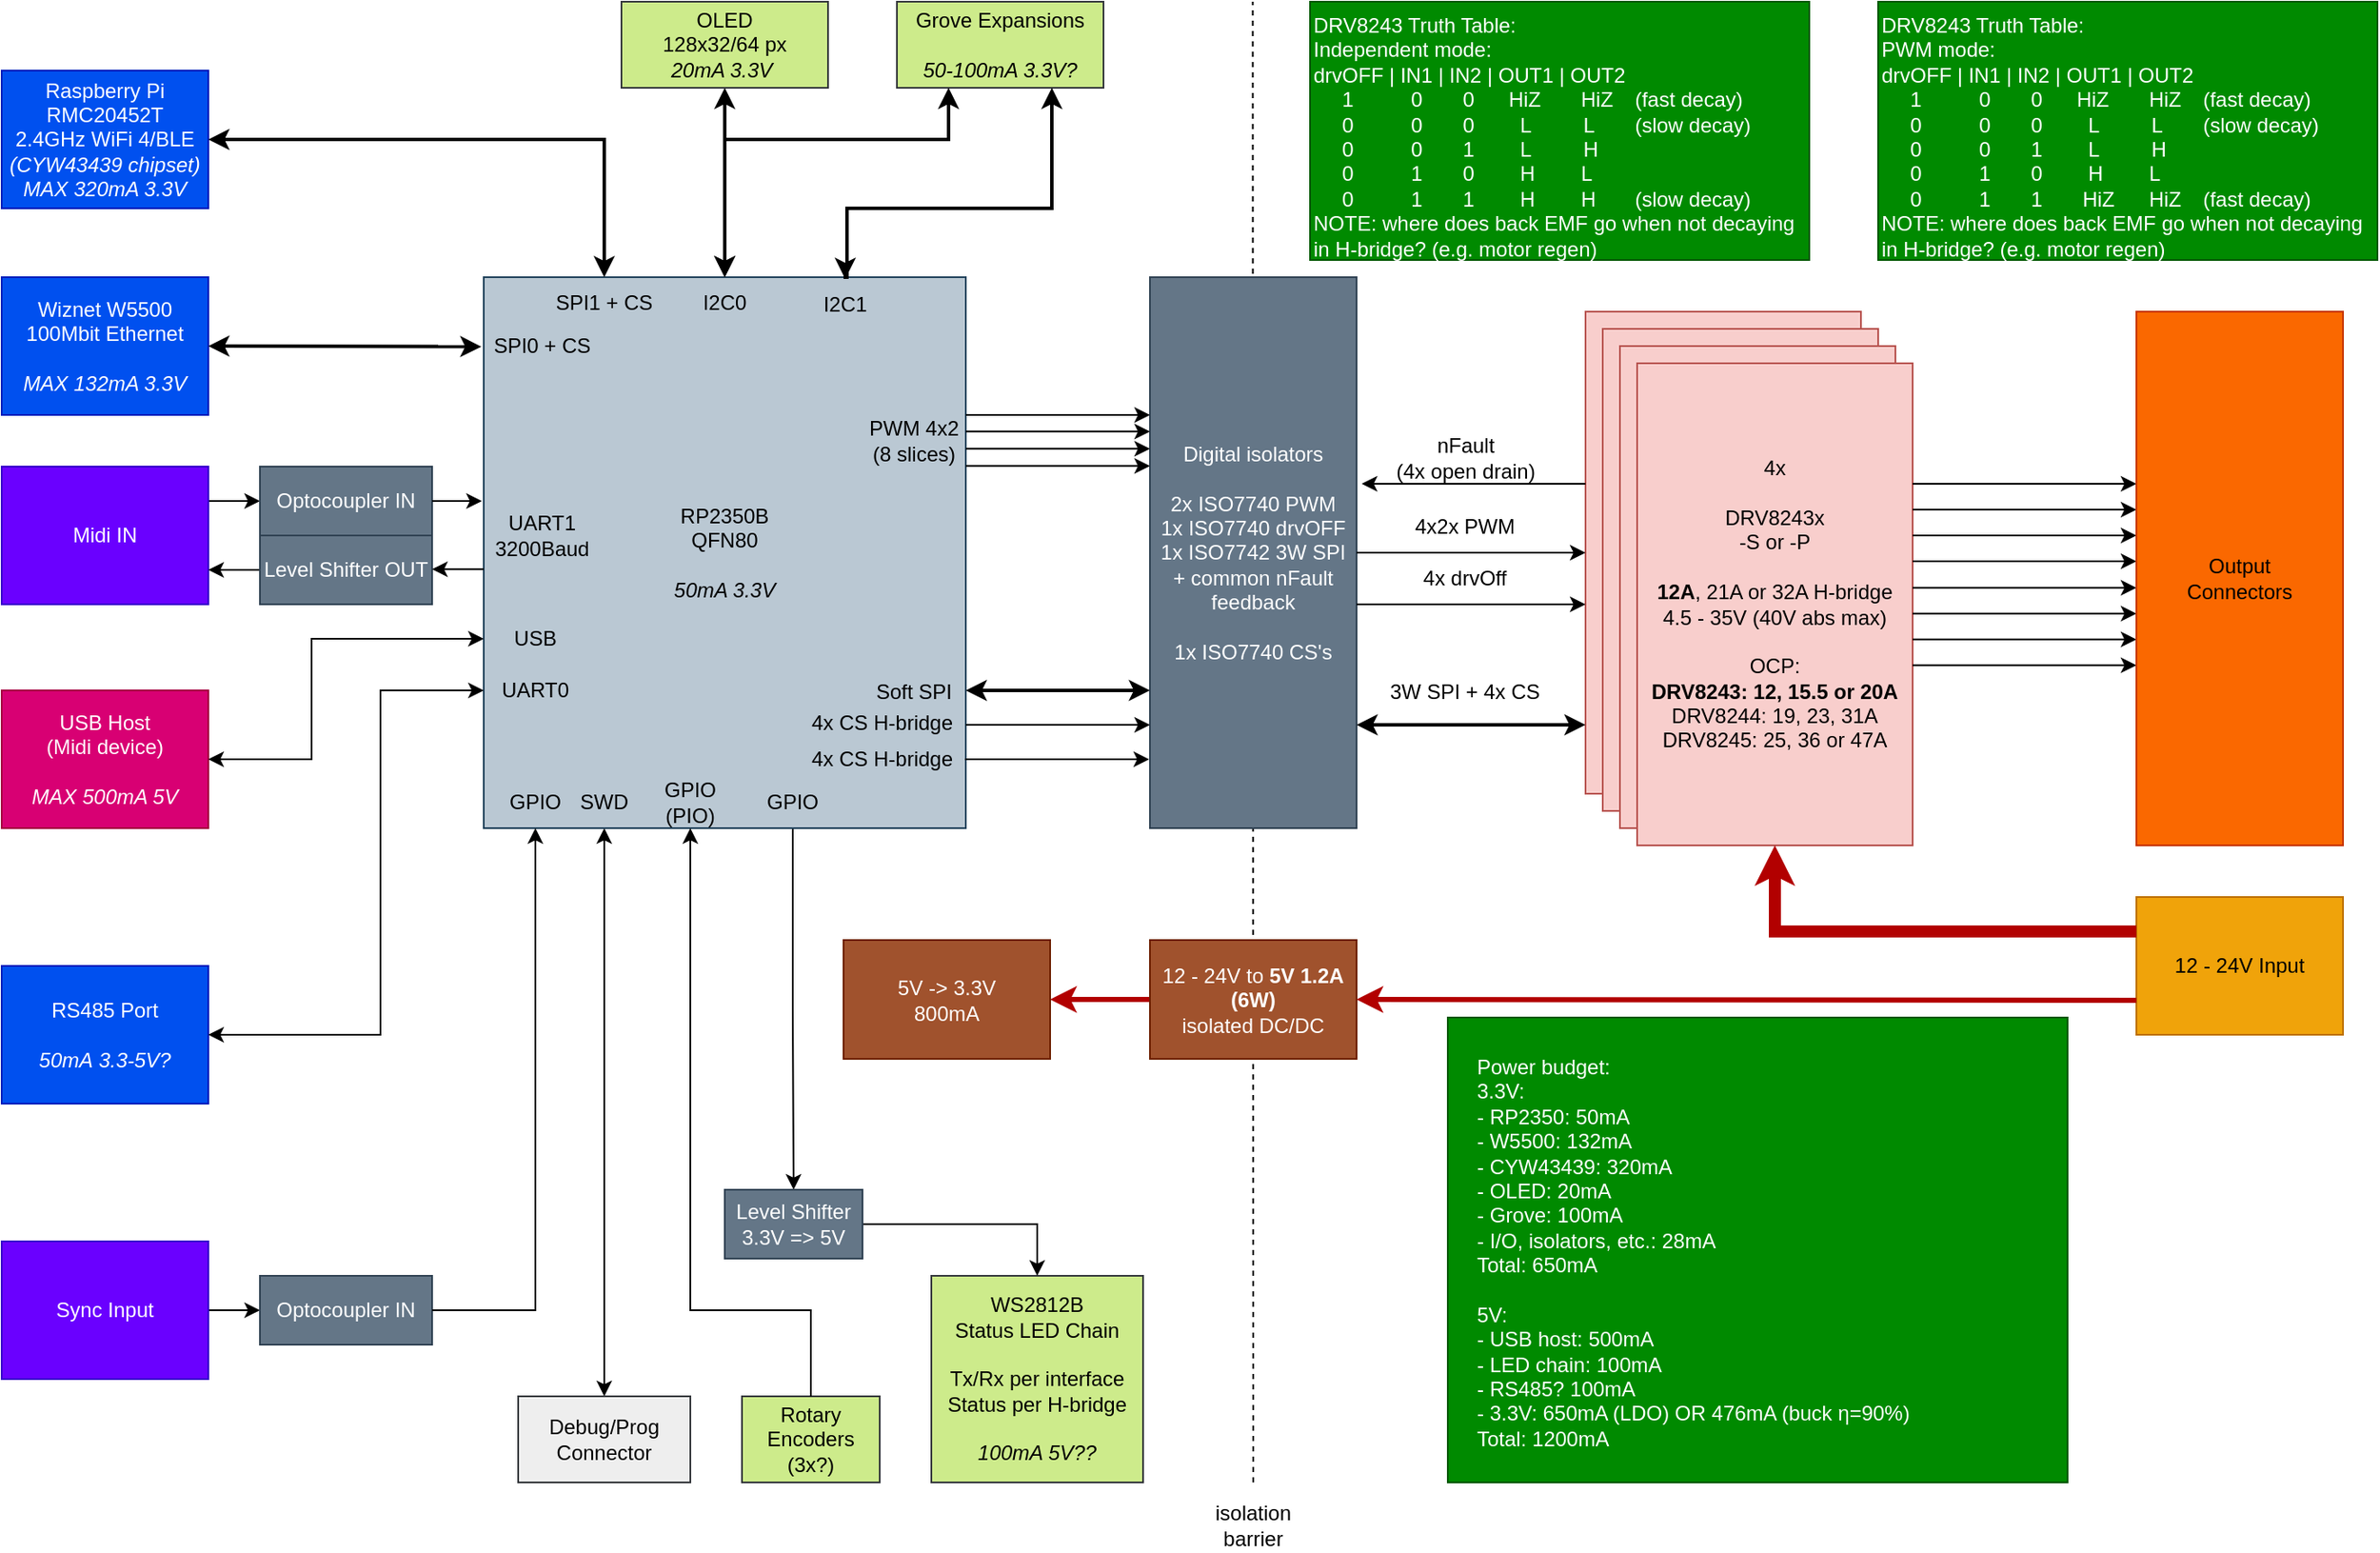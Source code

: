 <mxfile version="28.2.0">
  <diagram name="Page-1" id="mTqh2DE2VROLSr35uOCF">
    <mxGraphModel dx="1866" dy="973" grid="1" gridSize="10" guides="1" tooltips="1" connect="1" arrows="1" fold="1" page="1" pageScale="1" pageWidth="827" pageHeight="1169" math="0" shadow="0">
      <root>
        <mxCell id="0" />
        <mxCell id="1" parent="0" />
        <mxCell id="rWNQhHSr6Kz8EyD-74G4-19" value="" style="endArrow=none;dashed=1;html=1;rounded=0;" parent="1" edge="1">
          <mxGeometry width="50" height="50" relative="1" as="geometry">
            <mxPoint x="767" y="900" as="sourcePoint" />
            <mxPoint x="766.71" y="40" as="targetPoint" />
          </mxGeometry>
        </mxCell>
        <mxCell id="iAJzH_uonu2meGG5-_5D-41" value="" style="edgeStyle=orthogonalEdgeStyle;rounded=0;orthogonalLoop=1;jettySize=auto;html=1;exitX=0.5;exitY=1;exitDx=0;exitDy=0;" parent="1" source="iAJzH_uonu2meGG5-_5D-66" target="iAJzH_uonu2meGG5-_5D-40" edge="1">
          <mxGeometry relative="1" as="geometry" />
        </mxCell>
        <mxCell id="iAJzH_uonu2meGG5-_5D-64" value="" style="edgeStyle=orthogonalEdgeStyle;rounded=0;orthogonalLoop=1;jettySize=auto;html=1;exitX=0.5;exitY=1;exitDx=0;exitDy=0;startArrow=classic;startFill=1;" parent="1" source="iAJzH_uonu2meGG5-_5D-65" target="iAJzH_uonu2meGG5-_5D-63" edge="1">
          <mxGeometry relative="1" as="geometry" />
        </mxCell>
        <mxCell id="iAJzH_uonu2meGG5-_5D-1" value="RP2350B&lt;br&gt;&lt;div&gt;QFN80&lt;/div&gt;&lt;div&gt;&lt;br&gt;&lt;/div&gt;&lt;div&gt;&lt;i&gt;50mA 3.3V&lt;/i&gt;&lt;/div&gt;" style="rounded=0;whiteSpace=wrap;html=1;fillColor=#bac8d3;strokeColor=#23445d;" parent="1" vertex="1">
          <mxGeometry x="320" y="200" width="280" height="320" as="geometry" />
        </mxCell>
        <mxCell id="iAJzH_uonu2meGG5-_5D-2" value="&lt;div&gt;Wiznet W5500&lt;/div&gt;&lt;div&gt;100Mbit Ethernet&lt;/div&gt;&lt;div&gt;&lt;br&gt;&lt;/div&gt;&lt;div&gt;&lt;i&gt;MAX 132mA 3.3V&lt;/i&gt;&lt;/div&gt;" style="rounded=0;whiteSpace=wrap;html=1;fillColor=#0050ef;fontColor=#ffffff;strokeColor=#001DBC;" parent="1" vertex="1">
          <mxGeometry x="40" y="200" width="120" height="80" as="geometry" />
        </mxCell>
        <mxCell id="iAJzH_uonu2meGG5-_5D-84" value="" style="edgeStyle=orthogonalEdgeStyle;rounded=0;orthogonalLoop=1;jettySize=auto;html=1;exitX=1;exitY=0.25;exitDx=0;exitDy=0;entryX=0;entryY=0.5;entryDx=0;entryDy=0;" parent="1" source="iAJzH_uonu2meGG5-_5D-3" target="iAJzH_uonu2meGG5-_5D-81" edge="1">
          <mxGeometry relative="1" as="geometry" />
        </mxCell>
        <mxCell id="iAJzH_uonu2meGG5-_5D-3" value="Midi IN" style="rounded=0;whiteSpace=wrap;html=1;fillColor=#6a00ff;fontColor=#ffffff;strokeColor=#3700CC;" parent="1" vertex="1">
          <mxGeometry x="40" y="310" width="120" height="80" as="geometry" />
        </mxCell>
        <mxCell id="iAJzH_uonu2meGG5-_5D-4" value="&lt;div&gt;USB Host&lt;/div&gt;&lt;div&gt;(Midi device)&lt;/div&gt;&lt;div&gt;&lt;br&gt;&lt;/div&gt;&lt;div&gt;&lt;i&gt;MAX 500mA 5V&lt;/i&gt;&lt;/div&gt;" style="rounded=0;whiteSpace=wrap;html=1;fillColor=#d80073;fontColor=#ffffff;strokeColor=#A50040;" parent="1" vertex="1">
          <mxGeometry x="40" y="440" width="120" height="80" as="geometry" />
        </mxCell>
        <mxCell id="iAJzH_uonu2meGG5-_5D-5" value="WS2812B&lt;br&gt;&lt;div&gt;Status LED Chain&lt;br&gt;&lt;br&gt;&lt;/div&gt;&lt;div&gt;Tx/Rx per interface&lt;br&gt;Status per H-bridge&lt;br&gt;&lt;br&gt;&lt;/div&gt;&lt;div&gt;&lt;i&gt;100mA 5V??&lt;/i&gt;&lt;/div&gt;" style="rounded=0;whiteSpace=wrap;html=1;fillColor=#cdeb8b;strokeColor=#36393d;" parent="1" vertex="1">
          <mxGeometry x="580" y="780" width="123" height="120" as="geometry" />
        </mxCell>
        <mxCell id="iAJzH_uonu2meGG5-_5D-6" value="&lt;div&gt;DRV824[3|4|5][S|P]&lt;/div&gt;&lt;div&gt;12, 21, 32A H-bridge&lt;/div&gt;" style="rounded=0;whiteSpace=wrap;html=1;fillColor=#f8cecc;strokeColor=#b85450;" parent="1" vertex="1">
          <mxGeometry x="960" y="220" width="160" height="280" as="geometry" />
        </mxCell>
        <mxCell id="iAJzH_uonu2meGG5-_5D-8" value="&lt;div&gt;DRV824[3|4|5][S|P]&lt;/div&gt;&lt;div&gt;12, 21, 32A H-bridge&lt;/div&gt;" style="rounded=0;whiteSpace=wrap;html=1;fillColor=#f8cecc;strokeColor=#b85450;" parent="1" vertex="1">
          <mxGeometry x="970" y="230" width="160" height="280" as="geometry" />
        </mxCell>
        <mxCell id="iAJzH_uonu2meGG5-_5D-7" value="&lt;div&gt;4x&lt;/div&gt;&lt;div&gt;DRV824[3|4|5][S|P]&lt;/div&gt;&lt;div&gt;12, 21, 32A H-bridge&lt;/div&gt;" style="rounded=0;whiteSpace=wrap;html=1;fillColor=#f8cecc;strokeColor=#b85450;" parent="1" vertex="1">
          <mxGeometry x="980" y="240" width="160" height="280" as="geometry" />
        </mxCell>
        <mxCell id="iAJzH_uonu2meGG5-_5D-9" value="&lt;div&gt;4x&lt;/div&gt;&lt;div&gt;&lt;br&gt;&lt;/div&gt;&lt;div&gt;DRV8243x&lt;/div&gt;&lt;div&gt;-S or -P&lt;/div&gt;&lt;div&gt;&lt;br&gt;&lt;/div&gt;&lt;div&gt;&lt;b&gt;12A&lt;/b&gt;, 21A or 32A H-bridge&lt;/div&gt;&lt;div&gt;4.5 - 35V (40V abs max)&lt;/div&gt;&lt;div&gt;&lt;br&gt;&lt;/div&gt;&lt;div&gt;OCP:&lt;/div&gt;&lt;div&gt;&lt;b&gt;DRV8243: 12, 15.5 or 20A&lt;/b&gt;&lt;/div&gt;&lt;div&gt;DRV8244: 19, 23, 31A&lt;/div&gt;&lt;div&gt;DRV8245: 25, 36 or 47A&lt;/div&gt;" style="rounded=0;whiteSpace=wrap;html=1;fillColor=#f8cecc;strokeColor=#b85450;" parent="1" vertex="1">
          <mxGeometry x="990" y="250" width="160" height="280" as="geometry" />
        </mxCell>
        <mxCell id="iAJzH_uonu2meGG5-_5D-10" value="&lt;div&gt;12 - 24V Input&lt;/div&gt;" style="rounded=0;whiteSpace=wrap;html=1;fillColor=#f0a30a;fontColor=#000000;strokeColor=#BD7000;" parent="1" vertex="1">
          <mxGeometry x="1280" y="560" width="120" height="80" as="geometry" />
        </mxCell>
        <mxCell id="iAJzH_uonu2meGG5-_5D-13" value="" style="endArrow=classic;startArrow=classic;html=1;rounded=0;exitX=1;exitY=0.5;exitDx=0;exitDy=0;entryX=-0.005;entryY=0.126;entryDx=0;entryDy=0;entryPerimeter=0;strokeWidth=2;" parent="1" source="iAJzH_uonu2meGG5-_5D-2" target="iAJzH_uonu2meGG5-_5D-1" edge="1">
          <mxGeometry width="50" height="50" relative="1" as="geometry">
            <mxPoint x="170" y="290" as="sourcePoint" />
            <mxPoint x="220" y="240" as="targetPoint" />
          </mxGeometry>
        </mxCell>
        <mxCell id="iAJzH_uonu2meGG5-_5D-14" value="&lt;div&gt;Raspberry Pi&lt;/div&gt;&lt;div&gt;RMC20452T&lt;br&gt;2.4GHz WiFi 4/BLE&lt;i&gt;&lt;br&gt;(CYW43439 chipset)&lt;br&gt;MAX 320mA 3.3V&lt;/i&gt;&lt;/div&gt;" style="rounded=0;whiteSpace=wrap;html=1;fillColor=#0050ef;fontColor=#ffffff;strokeColor=#001DBC;" parent="1" vertex="1">
          <mxGeometry x="40" y="80" width="120" height="80" as="geometry" />
        </mxCell>
        <mxCell id="iAJzH_uonu2meGG5-_5D-15" value="&lt;div&gt;Digital isolators&lt;/div&gt;&lt;div&gt;&lt;br&gt;&lt;/div&gt;&lt;div&gt;2x ISO7740 PWM&lt;/div&gt;&lt;div&gt;1x ISO7740 drvOFF&lt;/div&gt;&lt;div&gt;1x ISO7742 3W SPI&lt;br&gt;+ common nFault feedback&lt;/div&gt;&lt;div&gt;&lt;br&gt;&lt;/div&gt;&lt;div&gt;1x ISO7740 CS&#39;s&lt;/div&gt;" style="rounded=0;whiteSpace=wrap;html=1;fillColor=#647687;fontColor=#ffffff;strokeColor=#314354;" parent="1" vertex="1">
          <mxGeometry x="707" y="200" width="120" height="320" as="geometry" />
        </mxCell>
        <mxCell id="iAJzH_uonu2meGG5-_5D-16" value="" style="endArrow=classic;html=1;rounded=0;exitX=1;exitY=0.5;exitDx=0;exitDy=0;entryX=0;entryY=0.5;entryDx=0;entryDy=0;" parent="1" source="iAJzH_uonu2meGG5-_5D-15" target="iAJzH_uonu2meGG5-_5D-6" edge="1">
          <mxGeometry width="50" height="50" relative="1" as="geometry">
            <mxPoint x="810" y="310" as="sourcePoint" />
            <mxPoint x="860" y="260" as="targetPoint" />
          </mxGeometry>
        </mxCell>
        <mxCell id="iAJzH_uonu2meGG5-_5D-18" value="" style="endArrow=classic;startArrow=classic;html=1;rounded=0;exitX=1;exitY=0.5;exitDx=0;exitDy=0;entryX=0.25;entryY=0;entryDx=0;entryDy=0;strokeWidth=2;" parent="1" source="iAJzH_uonu2meGG5-_5D-14" target="iAJzH_uonu2meGG5-_5D-1" edge="1">
          <mxGeometry width="50" height="50" relative="1" as="geometry">
            <mxPoint x="260" y="240" as="sourcePoint" />
            <mxPoint x="419" y="240" as="targetPoint" />
            <Array as="points">
              <mxPoint x="390" y="120" />
            </Array>
          </mxGeometry>
        </mxCell>
        <mxCell id="iAJzH_uonu2meGG5-_5D-19" value="" style="endArrow=classic;html=1;rounded=0;entryX=0;entryY=0.25;entryDx=0;entryDy=0;exitX=1;exitY=0.25;exitDx=0;exitDy=0;" parent="1" source="iAJzH_uonu2meGG5-_5D-1" target="iAJzH_uonu2meGG5-_5D-15" edge="1">
          <mxGeometry width="50" height="50" relative="1" as="geometry">
            <mxPoint x="530" y="180" as="sourcePoint" />
            <mxPoint x="580" y="130" as="targetPoint" />
          </mxGeometry>
        </mxCell>
        <mxCell id="iAJzH_uonu2meGG5-_5D-20" value="" style="endArrow=classic;html=1;rounded=0;entryX=0;entryY=0.25;entryDx=0;entryDy=0;exitX=1;exitY=0.25;exitDx=0;exitDy=0;" parent="1" edge="1">
          <mxGeometry width="50" height="50" relative="1" as="geometry">
            <mxPoint x="600" y="289.63" as="sourcePoint" />
            <mxPoint x="707" y="289.63" as="targetPoint" />
          </mxGeometry>
        </mxCell>
        <mxCell id="iAJzH_uonu2meGG5-_5D-21" value="" style="endArrow=classic;html=1;rounded=0;entryX=0;entryY=0.25;entryDx=0;entryDy=0;exitX=1;exitY=0.25;exitDx=0;exitDy=0;" parent="1" edge="1">
          <mxGeometry width="50" height="50" relative="1" as="geometry">
            <mxPoint x="600" y="299.63" as="sourcePoint" />
            <mxPoint x="707" y="299.63" as="targetPoint" />
          </mxGeometry>
        </mxCell>
        <mxCell id="iAJzH_uonu2meGG5-_5D-22" value="" style="endArrow=classic;html=1;rounded=0;entryX=0;entryY=0.25;entryDx=0;entryDy=0;exitX=1;exitY=0.25;exitDx=0;exitDy=0;" parent="1" edge="1">
          <mxGeometry width="50" height="50" relative="1" as="geometry">
            <mxPoint x="600" y="309.63" as="sourcePoint" />
            <mxPoint x="707" y="309.63" as="targetPoint" />
          </mxGeometry>
        </mxCell>
        <mxCell id="iAJzH_uonu2meGG5-_5D-23" value="PWM 4x2&lt;br&gt;(8 slices)" style="text;html=1;align=center;verticalAlign=middle;whiteSpace=wrap;rounded=0;" parent="1" vertex="1">
          <mxGeometry x="540" y="280" width="60" height="30" as="geometry" />
        </mxCell>
        <mxCell id="iAJzH_uonu2meGG5-_5D-25" value="" style="endArrow=classic;html=1;rounded=0;exitX=1;exitY=0.25;exitDx=0;exitDy=0;entryX=0;entryY=0.5;entryDx=0;entryDy=0;strokeWidth=2;startArrow=classic;startFill=1;" parent="1" edge="1">
          <mxGeometry width="50" height="50" relative="1" as="geometry">
            <mxPoint x="827" y="460" as="sourcePoint" />
            <mxPoint x="960" y="460" as="targetPoint" />
          </mxGeometry>
        </mxCell>
        <mxCell id="iAJzH_uonu2meGG5-_5D-26" value="4x2x PWM" style="text;html=1;align=center;verticalAlign=middle;whiteSpace=wrap;rounded=0;" parent="1" vertex="1">
          <mxGeometry x="860" y="330" width="60" height="30" as="geometry" />
        </mxCell>
        <mxCell id="iAJzH_uonu2meGG5-_5D-28" value="3W SPI + 4x CS" style="text;html=1;align=center;verticalAlign=middle;whiteSpace=wrap;rounded=0;" parent="1" vertex="1">
          <mxGeometry x="845" y="426" width="90" height="30" as="geometry" />
        </mxCell>
        <mxCell id="iAJzH_uonu2meGG5-_5D-29" value="" style="endArrow=classic;html=1;rounded=0;exitX=1;exitY=0.75;exitDx=0;exitDy=0;entryX=0;entryY=0.75;entryDx=0;entryDy=0;startArrow=classic;startFill=1;strokeWidth=2;" parent="1" source="iAJzH_uonu2meGG5-_5D-1" target="iAJzH_uonu2meGG5-_5D-15" edge="1">
          <mxGeometry width="50" height="50" relative="1" as="geometry">
            <mxPoint x="590" y="444.63" as="sourcePoint" />
            <mxPoint x="723" y="444.63" as="targetPoint" />
          </mxGeometry>
        </mxCell>
        <mxCell id="iAJzH_uonu2meGG5-_5D-30" value="SPI1 + CS" style="text;html=1;align=center;verticalAlign=middle;whiteSpace=wrap;rounded=0;" parent="1" vertex="1">
          <mxGeometry x="360" y="200" width="60" height="30" as="geometry" />
        </mxCell>
        <mxCell id="iAJzH_uonu2meGG5-_5D-31" value="SPI0 + CS" style="text;html=1;align=center;verticalAlign=middle;whiteSpace=wrap;rounded=0;" parent="1" vertex="1">
          <mxGeometry x="324" y="225" width="60" height="30" as="geometry" />
        </mxCell>
        <mxCell id="iAJzH_uonu2meGG5-_5D-32" value="Soft SPI" style="text;html=1;align=center;verticalAlign=middle;whiteSpace=wrap;rounded=0;" parent="1" vertex="1">
          <mxGeometry x="540" y="426" width="60" height="30" as="geometry" />
        </mxCell>
        <mxCell id="iAJzH_uonu2meGG5-_5D-34" value="" style="endArrow=classic;html=1;rounded=0;exitX=1;exitY=0.75;exitDx=0;exitDy=0;entryX=0;entryY=0.75;entryDx=0;entryDy=0;startArrow=none;startFill=0;" parent="1" edge="1">
          <mxGeometry width="50" height="50" relative="1" as="geometry">
            <mxPoint x="600" y="460" as="sourcePoint" />
            <mxPoint x="707" y="460" as="targetPoint" />
          </mxGeometry>
        </mxCell>
        <mxCell id="iAJzH_uonu2meGG5-_5D-36" value="" style="endArrow=classic;html=1;rounded=0;exitX=1;exitY=0.75;exitDx=0;exitDy=0;entryX=0;entryY=0.75;entryDx=0;entryDy=0;startArrow=none;startFill=0;" parent="1" edge="1">
          <mxGeometry width="50" height="50" relative="1" as="geometry">
            <mxPoint x="599.5" y="480" as="sourcePoint" />
            <mxPoint x="706.5" y="480" as="targetPoint" />
          </mxGeometry>
        </mxCell>
        <mxCell id="iAJzH_uonu2meGG5-_5D-37" value="4x CS H-bridge" style="text;html=1;align=center;verticalAlign=middle;resizable=0;points=[];autosize=1;strokeColor=none;fillColor=none;" parent="1" vertex="1">
          <mxGeometry x="496" y="444" width="110" height="30" as="geometry" />
        </mxCell>
        <mxCell id="iAJzH_uonu2meGG5-_5D-42" value="" style="edgeStyle=orthogonalEdgeStyle;rounded=0;orthogonalLoop=1;jettySize=auto;html=1;entryX=0.5;entryY=0;entryDx=0;entryDy=0;exitX=1;exitY=0.5;exitDx=0;exitDy=0;" parent="1" source="iAJzH_uonu2meGG5-_5D-40" target="iAJzH_uonu2meGG5-_5D-5" edge="1">
          <mxGeometry relative="1" as="geometry">
            <Array as="points">
              <mxPoint x="641" y="750" />
            </Array>
          </mxGeometry>
        </mxCell>
        <mxCell id="iAJzH_uonu2meGG5-_5D-40" value="&lt;div&gt;Level Shifter&lt;/div&gt;&lt;div&gt;3.3V =&amp;gt; 5V&lt;/div&gt;" style="rounded=0;whiteSpace=wrap;html=1;fillColor=#647687;strokeColor=#314354;fontColor=#ffffff;" parent="1" vertex="1">
          <mxGeometry x="460" y="730" width="80" height="40" as="geometry" />
        </mxCell>
        <mxCell id="iAJzH_uonu2meGG5-_5D-43" value="&lt;div&gt;RS485 Port&lt;/div&gt;&lt;div&gt;&lt;br&gt;&lt;/div&gt;&lt;div&gt;&lt;i&gt;50mA&amp;nbsp;3.3-5V?&lt;/i&gt;&lt;/div&gt;" style="rounded=0;whiteSpace=wrap;html=1;fillColor=#0050ef;fontColor=#ffffff;strokeColor=#001DBC;" parent="1" vertex="1">
          <mxGeometry x="40" y="600" width="120" height="80" as="geometry" />
        </mxCell>
        <mxCell id="iAJzH_uonu2meGG5-_5D-45" value="" style="endArrow=classic;startArrow=classic;html=1;rounded=0;entryX=0;entryY=0.5;entryDx=0;entryDy=0;exitX=1;exitY=0.5;exitDx=0;exitDy=0;" parent="1" source="iAJzH_uonu2meGG5-_5D-43" target="iAJzH_uonu2meGG5-_5D-47" edge="1">
          <mxGeometry width="50" height="50" relative="1" as="geometry">
            <mxPoint x="330" y="600" as="sourcePoint" />
            <mxPoint x="380" y="550" as="targetPoint" />
            <Array as="points">
              <mxPoint x="260" y="640" />
              <mxPoint x="260" y="440" />
            </Array>
          </mxGeometry>
        </mxCell>
        <mxCell id="iAJzH_uonu2meGG5-_5D-47" value="UART0" style="text;html=1;align=center;verticalAlign=middle;whiteSpace=wrap;rounded=0;" parent="1" vertex="1">
          <mxGeometry x="320" y="425" width="60" height="30" as="geometry" />
        </mxCell>
        <mxCell id="iAJzH_uonu2meGG5-_5D-51" value="" style="edgeStyle=orthogonalEdgeStyle;rounded=0;orthogonalLoop=1;jettySize=auto;html=1;startArrow=classic;startFill=1;strokeWidth=2;" parent="1" source="iAJzH_uonu2meGG5-_5D-50" target="iAJzH_uonu2meGG5-_5D-1" edge="1">
          <mxGeometry relative="1" as="geometry" />
        </mxCell>
        <mxCell id="iAJzH_uonu2meGG5-_5D-50" value="&lt;div&gt;OLED&lt;/div&gt;&lt;div&gt;128x32/64 px&lt;br&gt;&lt;i&gt;20mA 3.3V&amp;nbsp;&lt;/i&gt;&lt;/div&gt;" style="rounded=0;whiteSpace=wrap;html=1;fillColor=#cdeb8b;strokeColor=#36393d;" parent="1" vertex="1">
          <mxGeometry x="400" y="40" width="120" height="50" as="geometry" />
        </mxCell>
        <mxCell id="iAJzH_uonu2meGG5-_5D-52" value="I2C0" style="text;html=1;align=center;verticalAlign=middle;whiteSpace=wrap;rounded=0;" parent="1" vertex="1">
          <mxGeometry x="430" y="200" width="60" height="30" as="geometry" />
        </mxCell>
        <mxCell id="iAJzH_uonu2meGG5-_5D-53" value="Grove Expansions&lt;br&gt;&lt;br&gt;&lt;i&gt;50-100mA 3.3V?&lt;/i&gt;" style="rounded=0;whiteSpace=wrap;html=1;fillColor=#cdeb8b;strokeColor=#36393d;" parent="1" vertex="1">
          <mxGeometry x="560" y="40" width="120" height="50" as="geometry" />
        </mxCell>
        <mxCell id="iAJzH_uonu2meGG5-_5D-58" value="" style="edgeStyle=orthogonalEdgeStyle;rounded=0;orthogonalLoop=1;jettySize=auto;html=1;startArrow=classic;startFill=1;strokeWidth=2;exitX=0.75;exitY=1;exitDx=0;exitDy=0;entryX=0.5;entryY=0;entryDx=0;entryDy=0;" parent="1" source="iAJzH_uonu2meGG5-_5D-53" target="iAJzH_uonu2meGG5-_5D-59" edge="1">
          <mxGeometry relative="1" as="geometry">
            <mxPoint x="650" y="130" as="sourcePoint" />
            <mxPoint x="530" y="200" as="targetPoint" />
            <Array as="points">
              <mxPoint x="650" y="160" />
              <mxPoint x="531" y="160" />
              <mxPoint x="531" y="200" />
            </Array>
          </mxGeometry>
        </mxCell>
        <mxCell id="iAJzH_uonu2meGG5-_5D-59" value="I2C1" style="text;html=1;align=center;verticalAlign=middle;whiteSpace=wrap;rounded=0;" parent="1" vertex="1">
          <mxGeometry x="500" y="201" width="60" height="30" as="geometry" />
        </mxCell>
        <mxCell id="iAJzH_uonu2meGG5-_5D-63" value="Debug/Prog&lt;br&gt;Connector" style="rounded=0;whiteSpace=wrap;html=1;fillColor=#eeeeee;strokeColor=#36393d;" parent="1" vertex="1">
          <mxGeometry x="340" y="850" width="100" height="50" as="geometry" />
        </mxCell>
        <mxCell id="iAJzH_uonu2meGG5-_5D-65" value="SWD" style="text;html=1;align=center;verticalAlign=middle;whiteSpace=wrap;rounded=0;" parent="1" vertex="1">
          <mxGeometry x="360" y="490" width="60" height="30" as="geometry" />
        </mxCell>
        <mxCell id="iAJzH_uonu2meGG5-_5D-66" value="GPIO" style="text;html=1;align=center;verticalAlign=middle;whiteSpace=wrap;rounded=0;" parent="1" vertex="1">
          <mxGeometry x="470" y="490" width="59" height="30" as="geometry" />
        </mxCell>
        <mxCell id="iAJzH_uonu2meGG5-_5D-67" value="" style="endArrow=classic;startArrow=classic;html=1;rounded=0;entryX=0;entryY=0.5;entryDx=0;entryDy=0;exitX=1;exitY=0.5;exitDx=0;exitDy=0;" parent="1" source="iAJzH_uonu2meGG5-_5D-4" target="iAJzH_uonu2meGG5-_5D-88" edge="1">
          <mxGeometry width="50" height="50" relative="1" as="geometry">
            <mxPoint x="260" y="610" as="sourcePoint" />
            <mxPoint x="420" y="450" as="targetPoint" />
            <Array as="points">
              <mxPoint x="220" y="480" />
              <mxPoint x="220" y="410" />
            </Array>
          </mxGeometry>
        </mxCell>
        <mxCell id="iAJzH_uonu2meGG5-_5D-78" value="" style="edgeStyle=orthogonalEdgeStyle;rounded=0;orthogonalLoop=1;jettySize=auto;html=1;startArrow=classic;startFill=1;strokeWidth=2;exitX=0.25;exitY=1;exitDx=0;exitDy=0;entryX=0.5;entryY=0;entryDx=0;entryDy=0;" parent="1" source="iAJzH_uonu2meGG5-_5D-53" target="iAJzH_uonu2meGG5-_5D-52" edge="1">
          <mxGeometry relative="1" as="geometry">
            <mxPoint x="620" y="190" as="sourcePoint" />
            <mxPoint x="530" y="310" as="targetPoint" />
            <Array as="points">
              <mxPoint x="590" y="120" />
              <mxPoint x="460" y="120" />
            </Array>
          </mxGeometry>
        </mxCell>
        <mxCell id="iAJzH_uonu2meGG5-_5D-79" value="Rotary Encoders&lt;br&gt;(3x?)" style="rounded=0;whiteSpace=wrap;html=1;fillColor=#cdeb8b;strokeColor=#36393d;" parent="1" vertex="1">
          <mxGeometry x="470" y="850" width="80" height="50" as="geometry" />
        </mxCell>
        <mxCell id="iAJzH_uonu2meGG5-_5D-80" value="" style="endArrow=classic;html=1;rounded=0;exitX=0.5;exitY=0;exitDx=0;exitDy=0;" parent="1" source="iAJzH_uonu2meGG5-_5D-79" target="iAJzH_uonu2meGG5-_5D-95" edge="1">
          <mxGeometry width="50" height="50" relative="1" as="geometry">
            <mxPoint x="340" y="630" as="sourcePoint" />
            <mxPoint x="390" y="580" as="targetPoint" />
            <Array as="points">
              <mxPoint x="510" y="800" />
              <mxPoint x="440" y="800" />
            </Array>
          </mxGeometry>
        </mxCell>
        <mxCell id="iAJzH_uonu2meGG5-_5D-81" value="Optocoupler IN" style="rounded=0;whiteSpace=wrap;html=1;fillColor=#647687;strokeColor=#314354;fontColor=#ffffff;" parent="1" vertex="1">
          <mxGeometry x="190" y="310" width="100" height="40" as="geometry" />
        </mxCell>
        <mxCell id="iAJzH_uonu2meGG5-_5D-83" value="" style="edgeStyle=orthogonalEdgeStyle;rounded=0;orthogonalLoop=1;jettySize=auto;html=1;entryX=1;entryY=0.75;entryDx=0;entryDy=0;" parent="1" source="iAJzH_uonu2meGG5-_5D-82" target="iAJzH_uonu2meGG5-_5D-3" edge="1">
          <mxGeometry relative="1" as="geometry" />
        </mxCell>
        <mxCell id="iAJzH_uonu2meGG5-_5D-82" value="Level Shifter OUT" style="rounded=0;whiteSpace=wrap;html=1;fillColor=#647687;strokeColor=#314354;fontColor=#ffffff;" parent="1" vertex="1">
          <mxGeometry x="190" y="350" width="100" height="40" as="geometry" />
        </mxCell>
        <mxCell id="iAJzH_uonu2meGG5-_5D-87" value="" style="edgeStyle=orthogonalEdgeStyle;rounded=0;orthogonalLoop=1;jettySize=auto;html=1;entryX=1;entryY=0.5;entryDx=0;entryDy=0;exitX=0;exitY=0.53;exitDx=0;exitDy=0;exitPerimeter=0;" parent="1" source="iAJzH_uonu2meGG5-_5D-1" target="iAJzH_uonu2meGG5-_5D-82" edge="1">
          <mxGeometry relative="1" as="geometry">
            <mxPoint x="320" y="367.5" as="sourcePoint" />
            <mxPoint x="310" y="360" as="targetPoint" />
          </mxGeometry>
        </mxCell>
        <mxCell id="iAJzH_uonu2meGG5-_5D-88" value="USB" style="text;html=1;align=center;verticalAlign=middle;whiteSpace=wrap;rounded=0;" parent="1" vertex="1">
          <mxGeometry x="320" y="395" width="60" height="30" as="geometry" />
        </mxCell>
        <mxCell id="iAJzH_uonu2meGG5-_5D-90" value="" style="edgeStyle=orthogonalEdgeStyle;rounded=0;orthogonalLoop=1;jettySize=auto;html=1;exitX=1;exitY=0.5;exitDx=0;exitDy=0;entryX=-0.004;entryY=0.409;entryDx=0;entryDy=0;entryPerimeter=0;" parent="1" source="iAJzH_uonu2meGG5-_5D-81" target="iAJzH_uonu2meGG5-_5D-1" edge="1">
          <mxGeometry relative="1" as="geometry">
            <mxPoint x="260" y="340" as="sourcePoint" />
            <mxPoint x="290" y="340" as="targetPoint" />
          </mxGeometry>
        </mxCell>
        <mxCell id="iAJzH_uonu2meGG5-_5D-93" value="" style="edgeStyle=orthogonalEdgeStyle;rounded=0;orthogonalLoop=1;jettySize=auto;html=1;" parent="1" source="iAJzH_uonu2meGG5-_5D-91" target="iAJzH_uonu2meGG5-_5D-92" edge="1">
          <mxGeometry relative="1" as="geometry" />
        </mxCell>
        <mxCell id="iAJzH_uonu2meGG5-_5D-91" value="Sync Input" style="rounded=0;whiteSpace=wrap;html=1;fillColor=#6a00ff;fontColor=#ffffff;strokeColor=#3700CC;" parent="1" vertex="1">
          <mxGeometry x="40" y="760" width="120" height="80" as="geometry" />
        </mxCell>
        <mxCell id="iAJzH_uonu2meGG5-_5D-92" value="Optocoupler IN" style="rounded=0;whiteSpace=wrap;html=1;fillColor=#647687;strokeColor=#314354;fontColor=#ffffff;" parent="1" vertex="1">
          <mxGeometry x="190" y="780" width="100" height="40" as="geometry" />
        </mxCell>
        <mxCell id="iAJzH_uonu2meGG5-_5D-95" value="GPIO (PIO)" style="text;html=1;align=center;verticalAlign=middle;whiteSpace=wrap;rounded=0;" parent="1" vertex="1">
          <mxGeometry x="410" y="490" width="60" height="30" as="geometry" />
        </mxCell>
        <mxCell id="iAJzH_uonu2meGG5-_5D-96" value="UART1&lt;br&gt;3200Baud" style="text;html=1;align=center;verticalAlign=middle;whiteSpace=wrap;rounded=0;" parent="1" vertex="1">
          <mxGeometry x="324" y="335" width="60" height="30" as="geometry" />
        </mxCell>
        <mxCell id="iAJzH_uonu2meGG5-_5D-98" value="" style="endArrow=classic;html=1;rounded=0;entryX=0.5;entryY=1;entryDx=0;entryDy=0;exitX=1;exitY=0.5;exitDx=0;exitDy=0;" parent="1" source="iAJzH_uonu2meGG5-_5D-92" target="iAJzH_uonu2meGG5-_5D-99" edge="1">
          <mxGeometry width="50" height="50" relative="1" as="geometry">
            <mxPoint x="290" y="770" as="sourcePoint" />
            <mxPoint x="350" y="550" as="targetPoint" />
            <Array as="points">
              <mxPoint x="350" y="800" />
            </Array>
          </mxGeometry>
        </mxCell>
        <mxCell id="iAJzH_uonu2meGG5-_5D-99" value="GPIO" style="text;html=1;align=center;verticalAlign=middle;whiteSpace=wrap;rounded=0;" parent="1" vertex="1">
          <mxGeometry x="320" y="490" width="60" height="30" as="geometry" />
        </mxCell>
        <mxCell id="rWNQhHSr6Kz8EyD-74G4-1" value="" style="endArrow=classic;html=1;rounded=0;exitX=1;exitY=0.25;exitDx=0;exitDy=0;" parent="1" source="iAJzH_uonu2meGG5-_5D-9" edge="1">
          <mxGeometry width="50" height="50" relative="1" as="geometry">
            <mxPoint x="1260" y="400" as="sourcePoint" />
            <mxPoint x="1280" y="320" as="targetPoint" />
          </mxGeometry>
        </mxCell>
        <mxCell id="rWNQhHSr6Kz8EyD-74G4-2" value="" style="endArrow=classic;html=1;rounded=0;exitX=1;exitY=0.25;exitDx=0;exitDy=0;" parent="1" edge="1">
          <mxGeometry width="50" height="50" relative="1" as="geometry">
            <mxPoint x="1150" y="335" as="sourcePoint" />
            <mxPoint x="1280" y="335" as="targetPoint" />
          </mxGeometry>
        </mxCell>
        <mxCell id="rWNQhHSr6Kz8EyD-74G4-3" value="" style="endArrow=classic;html=1;rounded=0;exitX=1;exitY=0.25;exitDx=0;exitDy=0;" parent="1" edge="1">
          <mxGeometry width="50" height="50" relative="1" as="geometry">
            <mxPoint x="1150" y="350" as="sourcePoint" />
            <mxPoint x="1280" y="350" as="targetPoint" />
          </mxGeometry>
        </mxCell>
        <mxCell id="rWNQhHSr6Kz8EyD-74G4-4" value="" style="endArrow=classic;html=1;rounded=0;exitX=1;exitY=0.25;exitDx=0;exitDy=0;" parent="1" edge="1">
          <mxGeometry width="50" height="50" relative="1" as="geometry">
            <mxPoint x="1150" y="365" as="sourcePoint" />
            <mxPoint x="1280" y="365" as="targetPoint" />
          </mxGeometry>
        </mxCell>
        <mxCell id="rWNQhHSr6Kz8EyD-74G4-5" value="" style="endArrow=classic;html=1;rounded=0;exitX=1;exitY=0.25;exitDx=0;exitDy=0;" parent="1" edge="1">
          <mxGeometry width="50" height="50" relative="1" as="geometry">
            <mxPoint x="1150" y="380.43" as="sourcePoint" />
            <mxPoint x="1280" y="380.43" as="targetPoint" />
          </mxGeometry>
        </mxCell>
        <mxCell id="rWNQhHSr6Kz8EyD-74G4-6" value="" style="endArrow=classic;html=1;rounded=0;exitX=1;exitY=0.25;exitDx=0;exitDy=0;" parent="1" edge="1">
          <mxGeometry width="50" height="50" relative="1" as="geometry">
            <mxPoint x="1150" y="395.43" as="sourcePoint" />
            <mxPoint x="1280" y="395.43" as="targetPoint" />
          </mxGeometry>
        </mxCell>
        <mxCell id="rWNQhHSr6Kz8EyD-74G4-7" value="" style="endArrow=classic;html=1;rounded=0;exitX=1;exitY=0.25;exitDx=0;exitDy=0;" parent="1" edge="1">
          <mxGeometry width="50" height="50" relative="1" as="geometry">
            <mxPoint x="1150" y="410.43" as="sourcePoint" />
            <mxPoint x="1280" y="410.43" as="targetPoint" />
          </mxGeometry>
        </mxCell>
        <mxCell id="rWNQhHSr6Kz8EyD-74G4-8" value="" style="endArrow=classic;html=1;rounded=0;exitX=1;exitY=0.25;exitDx=0;exitDy=0;" parent="1" edge="1">
          <mxGeometry width="50" height="50" relative="1" as="geometry">
            <mxPoint x="1150" y="425.43" as="sourcePoint" />
            <mxPoint x="1280" y="425.43" as="targetPoint" />
          </mxGeometry>
        </mxCell>
        <mxCell id="rWNQhHSr6Kz8EyD-74G4-10" value="&lt;div&gt;Output&lt;/div&gt;&lt;div&gt;Connectors&lt;/div&gt;" style="rounded=0;whiteSpace=wrap;html=1;fillColor=#fa6800;fontColor=#000000;strokeColor=#C73500;" parent="1" vertex="1">
          <mxGeometry x="1280" y="220" width="120" height="310" as="geometry" />
        </mxCell>
        <mxCell id="rWNQhHSr6Kz8EyD-74G4-18" value="" style="edgeStyle=orthogonalEdgeStyle;rounded=0;orthogonalLoop=1;jettySize=auto;html=1;strokeWidth=3;fillColor=#e51400;strokeColor=#B20000;" parent="1" source="rWNQhHSr6Kz8EyD-74G4-11" target="rWNQhHSr6Kz8EyD-74G4-17" edge="1">
          <mxGeometry relative="1" as="geometry" />
        </mxCell>
        <mxCell id="rWNQhHSr6Kz8EyD-74G4-11" value="&lt;div&gt;12 - 24V to &lt;b&gt;5V 1.2A (6W)&lt;/b&gt;&lt;br&gt;isolated DC/DC&lt;/div&gt;" style="rounded=0;whiteSpace=wrap;html=1;fillColor=#a0522d;fontColor=#ffffff;strokeColor=#6D1F00;" parent="1" vertex="1">
          <mxGeometry x="707" y="585" width="120" height="69" as="geometry" />
        </mxCell>
        <mxCell id="rWNQhHSr6Kz8EyD-74G4-12" value="" style="endArrow=classic;html=1;rounded=0;exitX=0;exitY=0.75;exitDx=0;exitDy=0;entryX=1;entryY=0.5;entryDx=0;entryDy=0;fillColor=#e51400;strokeColor=#B20000;strokeWidth=3;" parent="1" source="iAJzH_uonu2meGG5-_5D-10" target="rWNQhHSr6Kz8EyD-74G4-11" edge="1">
          <mxGeometry width="50" height="50" relative="1" as="geometry">
            <mxPoint x="1220" y="430" as="sourcePoint" />
            <mxPoint x="1350" y="430" as="targetPoint" />
          </mxGeometry>
        </mxCell>
        <mxCell id="rWNQhHSr6Kz8EyD-74G4-13" value="&lt;div&gt;Power budget:&lt;/div&gt;&lt;div&gt;3.3V:&lt;/div&gt;&lt;div&gt;- RP2350: 50mA&lt;/div&gt;&lt;div&gt;- W5500: 132mA&lt;/div&gt;&lt;div&gt;- CYW43439: 320mA&lt;/div&gt;&lt;div&gt;- OLED: 20mA&lt;/div&gt;&lt;div&gt;- Grove: 100mA&lt;/div&gt;&lt;div&gt;- I/O, isolators, etc.: 28mA&lt;/div&gt;&lt;div&gt;Total: 650mA&lt;/div&gt;&lt;div&gt;&lt;br&gt;&lt;/div&gt;&lt;div&gt;5V:&lt;/div&gt;&lt;div&gt;- USB host: 500mA&lt;/div&gt;&lt;div&gt;- LED chain: 100mA&lt;/div&gt;&lt;div&gt;- RS485? 100mA&lt;/div&gt;&lt;div&gt;- 3.3V: 650mA (LDO) OR 476mA (buck&amp;nbsp;&lt;span class=&quot;_97w2Z3njlMm7Og_zyqu4&quot;&gt;η=&lt;/span&gt;90%)&lt;/div&gt;&lt;div&gt;Total: 1200mA&lt;/div&gt;" style="text;html=1;align=left;verticalAlign=top;whiteSpace=wrap;rounded=0;strokeColor=#005700;spacingTop=0;spacing=17;fillColor=#008a00;fontColor=#ffffff;" parent="1" vertex="1">
          <mxGeometry x="880" y="630" width="360" height="270" as="geometry" />
        </mxCell>
        <mxCell id="rWNQhHSr6Kz8EyD-74G4-16" value="" style="endArrow=classic;html=1;rounded=0;entryX=0.5;entryY=1;entryDx=0;entryDy=0;exitX=0;exitY=0.25;exitDx=0;exitDy=0;strokeColor=#B20000;strokeWidth=7;endSize=1;startSize=1;fillColor=#e51400;" parent="1" source="iAJzH_uonu2meGG5-_5D-10" target="iAJzH_uonu2meGG5-_5D-9" edge="1">
          <mxGeometry width="50" height="50" relative="1" as="geometry">
            <mxPoint x="1190" y="740" as="sourcePoint" />
            <mxPoint x="1240" y="690" as="targetPoint" />
            <Array as="points">
              <mxPoint x="1070" y="580" />
            </Array>
          </mxGeometry>
        </mxCell>
        <mxCell id="rWNQhHSr6Kz8EyD-74G4-17" value="&lt;div&gt;5V -&amp;gt; 3.3V&lt;/div&gt;&lt;div&gt;800mA&lt;/div&gt;" style="rounded=0;whiteSpace=wrap;html=1;fillColor=#a0522d;fontColor=#ffffff;strokeColor=#6D1F00;" parent="1" vertex="1">
          <mxGeometry x="529" y="585" width="120" height="69" as="geometry" />
        </mxCell>
        <mxCell id="rWNQhHSr6Kz8EyD-74G4-21" value="isolation barrier" style="text;html=1;align=center;verticalAlign=middle;whiteSpace=wrap;rounded=0;" parent="1" vertex="1">
          <mxGeometry x="737" y="910" width="60" height="30" as="geometry" />
        </mxCell>
        <mxCell id="O9xy-NoytWTKRHw3P4Ri-1" value="4x CS H-bridge" style="text;html=1;align=center;verticalAlign=middle;resizable=0;points=[];autosize=1;strokeColor=none;fillColor=none;" vertex="1" parent="1">
          <mxGeometry x="496" y="465" width="110" height="30" as="geometry" />
        </mxCell>
        <mxCell id="O9xy-NoytWTKRHw3P4Ri-2" value="" style="endArrow=classic;html=1;rounded=0;exitX=1;exitY=0.5;exitDx=0;exitDy=0;entryX=0;entryY=0.5;entryDx=0;entryDy=0;" edge="1" parent="1">
          <mxGeometry width="50" height="50" relative="1" as="geometry">
            <mxPoint x="827" y="390" as="sourcePoint" />
            <mxPoint x="960" y="390" as="targetPoint" />
          </mxGeometry>
        </mxCell>
        <mxCell id="O9xy-NoytWTKRHw3P4Ri-3" value="4x drvOff" style="text;html=1;align=center;verticalAlign=middle;whiteSpace=wrap;rounded=0;" vertex="1" parent="1">
          <mxGeometry x="860" y="360" width="60" height="30" as="geometry" />
        </mxCell>
        <mxCell id="O9xy-NoytWTKRHw3P4Ri-6" value="&lt;div&gt;DRV8243 Truth Table:&lt;/div&gt;&lt;div&gt;Independent mode:&lt;/div&gt;&lt;div&gt;drvOFF | IN1 | IN2 | OUT1 | OUT2&lt;div&gt;&lt;/div&gt;&lt;div&gt;&amp;nbsp; &amp;nbsp; &amp;nbsp;1&amp;nbsp; &amp;nbsp; &amp;nbsp; &amp;nbsp; &amp;nbsp; 0&amp;nbsp; &amp;nbsp; &amp;nbsp; &amp;nbsp;0&amp;nbsp; &amp;nbsp; &amp;nbsp; HiZ&amp;nbsp; &amp;nbsp; &amp;nbsp; &amp;nbsp;HiZ &lt;span style=&quot;white-space: pre;&quot;&gt;&#x9;&lt;/span&gt;(fast decay)&lt;div&gt;&lt;/div&gt;&lt;div&gt;&amp;nbsp; &amp;nbsp; &amp;nbsp;0&amp;nbsp; &amp;nbsp; &amp;nbsp; &amp;nbsp; &amp;nbsp; 0&amp;nbsp; &amp;nbsp; &amp;nbsp; &amp;nbsp;0&amp;nbsp; &amp;nbsp; &amp;nbsp; &amp;nbsp; L&amp;nbsp; &amp;nbsp; &amp;nbsp; &amp;nbsp; &amp;nbsp;L &lt;span style=&quot;white-space: pre;&quot;&gt;&#x9;&lt;/span&gt;(slow decay)&lt;div&gt;&lt;/div&gt;&lt;div&gt;&amp;nbsp; &amp;nbsp; &amp;nbsp;0&amp;nbsp; &amp;nbsp; &amp;nbsp; &amp;nbsp; &amp;nbsp; 0&amp;nbsp; &amp;nbsp; &amp;nbsp; &amp;nbsp;1&amp;nbsp; &amp;nbsp; &amp;nbsp; &amp;nbsp; L&amp;nbsp; &amp;nbsp; &amp;nbsp; &amp;nbsp; &amp;nbsp;H&lt;div&gt;&lt;/div&gt;&lt;div&gt;&amp;nbsp; &amp;nbsp; &amp;nbsp;0&amp;nbsp; &amp;nbsp; &amp;nbsp; &amp;nbsp; &amp;nbsp; 1&amp;nbsp; &amp;nbsp; &amp;nbsp; &amp;nbsp;0&amp;nbsp; &amp;nbsp; &amp;nbsp; &amp;nbsp; H&amp;nbsp; &amp;nbsp; &amp;nbsp; &amp;nbsp; L&lt;div&gt;&lt;/div&gt;&lt;div&gt;&amp;nbsp; &amp;nbsp; &amp;nbsp;0&amp;nbsp; &amp;nbsp; &amp;nbsp; &amp;nbsp; &amp;nbsp; 1&amp;nbsp; &amp;nbsp; &amp;nbsp; &amp;nbsp;1&amp;nbsp; &amp;nbsp; &amp;nbsp; &amp;nbsp; H&amp;nbsp; &amp;nbsp; &amp;nbsp; &amp;nbsp; H &lt;span style=&quot;white-space: pre;&quot;&gt;&#x9;&lt;/span&gt;(slow decay)&lt;/div&gt;&lt;div&gt;NOTE: where does back EMF go when not decaying in H-bridge? (e.g. motor regen)&lt;/div&gt;&lt;/div&gt;&lt;/div&gt;&lt;/div&gt;&lt;/div&gt;&lt;/div&gt;" style="text;html=1;align=left;verticalAlign=top;whiteSpace=wrap;rounded=0;fillColor=#008a00;fontColor=#ffffff;strokeColor=#005700;" vertex="1" parent="1">
          <mxGeometry x="800" y="40" width="290" height="150" as="geometry" />
        </mxCell>
        <mxCell id="O9xy-NoytWTKRHw3P4Ri-7" value="" style="endArrow=classic;html=1;rounded=0;" edge="1" parent="1">
          <mxGeometry width="50" height="50" relative="1" as="geometry">
            <mxPoint x="960" y="320" as="sourcePoint" />
            <mxPoint x="830" y="320" as="targetPoint" />
            <Array as="points">
              <mxPoint x="960" y="320" />
            </Array>
          </mxGeometry>
        </mxCell>
        <mxCell id="O9xy-NoytWTKRHw3P4Ri-8" value="nFault&lt;br&gt;(4x open drain)" style="text;html=1;align=center;verticalAlign=middle;whiteSpace=wrap;rounded=0;" vertex="1" parent="1">
          <mxGeometry x="807.5" y="290" width="165" height="30" as="geometry" />
        </mxCell>
        <mxCell id="O9xy-NoytWTKRHw3P4Ri-9" value="&lt;div&gt;DRV8243 Truth Table:&lt;/div&gt;PWM mode:&lt;div&gt;drvOFF | IN1 | IN2 | OUT1 | OUT2&lt;div&gt;&lt;/div&gt;&lt;div&gt;&amp;nbsp; &amp;nbsp; &amp;nbsp;1&amp;nbsp; &amp;nbsp; &amp;nbsp; &amp;nbsp; &amp;nbsp; 0&amp;nbsp; &amp;nbsp; &amp;nbsp; &amp;nbsp;0&amp;nbsp; &amp;nbsp; &amp;nbsp; HiZ&amp;nbsp; &amp;nbsp; &amp;nbsp; &amp;nbsp;HiZ &lt;span style=&quot;white-space: pre;&quot;&gt;&#x9;&lt;/span&gt;(fast decay)&lt;div&gt;&lt;/div&gt;&lt;div&gt;&amp;nbsp; &amp;nbsp; &amp;nbsp;0&amp;nbsp; &amp;nbsp; &amp;nbsp; &amp;nbsp; &amp;nbsp; 0&amp;nbsp; &amp;nbsp; &amp;nbsp; &amp;nbsp;0&amp;nbsp; &amp;nbsp; &amp;nbsp; &amp;nbsp; L&amp;nbsp; &amp;nbsp; &amp;nbsp; &amp;nbsp; &amp;nbsp;L &lt;span style=&quot;white-space: pre;&quot;&gt;&#x9;&lt;/span&gt;(slow decay)&lt;div&gt;&lt;/div&gt;&lt;div&gt;&amp;nbsp; &amp;nbsp; &amp;nbsp;0&amp;nbsp; &amp;nbsp; &amp;nbsp; &amp;nbsp; &amp;nbsp; 0&amp;nbsp; &amp;nbsp; &amp;nbsp; &amp;nbsp;1&amp;nbsp; &amp;nbsp; &amp;nbsp; &amp;nbsp; L&amp;nbsp; &amp;nbsp; &amp;nbsp; &amp;nbsp; &amp;nbsp;H&lt;div&gt;&lt;/div&gt;&lt;div&gt;&amp;nbsp; &amp;nbsp; &amp;nbsp;0&amp;nbsp; &amp;nbsp; &amp;nbsp; &amp;nbsp; &amp;nbsp; 1&amp;nbsp; &amp;nbsp; &amp;nbsp; &amp;nbsp;0&amp;nbsp; &amp;nbsp; &amp;nbsp; &amp;nbsp; H&amp;nbsp; &amp;nbsp; &amp;nbsp; &amp;nbsp; L&lt;div&gt;&lt;/div&gt;&lt;div&gt;&amp;nbsp; &amp;nbsp; &amp;nbsp;0&amp;nbsp; &amp;nbsp; &amp;nbsp; &amp;nbsp; &amp;nbsp; 1&amp;nbsp; &amp;nbsp; &amp;nbsp; &amp;nbsp;1&amp;nbsp; &amp;nbsp; &amp;nbsp; &amp;nbsp;HiZ&amp;nbsp; &amp;nbsp; &amp;nbsp; HiZ&lt;span style=&quot;white-space: pre;&quot;&gt;&#x9;&lt;/span&gt;(fast decay)&lt;/div&gt;&lt;div&gt;NOTE: where does back EMF go when not decaying in H-bridge? (e.g. motor regen)&lt;/div&gt;&lt;/div&gt;&lt;/div&gt;&lt;/div&gt;&lt;/div&gt;&lt;/div&gt;" style="text;html=1;align=left;verticalAlign=top;whiteSpace=wrap;rounded=0;fillColor=#008a00;fontColor=#ffffff;strokeColor=#005700;" vertex="1" parent="1">
          <mxGeometry x="1130" y="40" width="290" height="150" as="geometry" />
        </mxCell>
      </root>
    </mxGraphModel>
  </diagram>
</mxfile>
